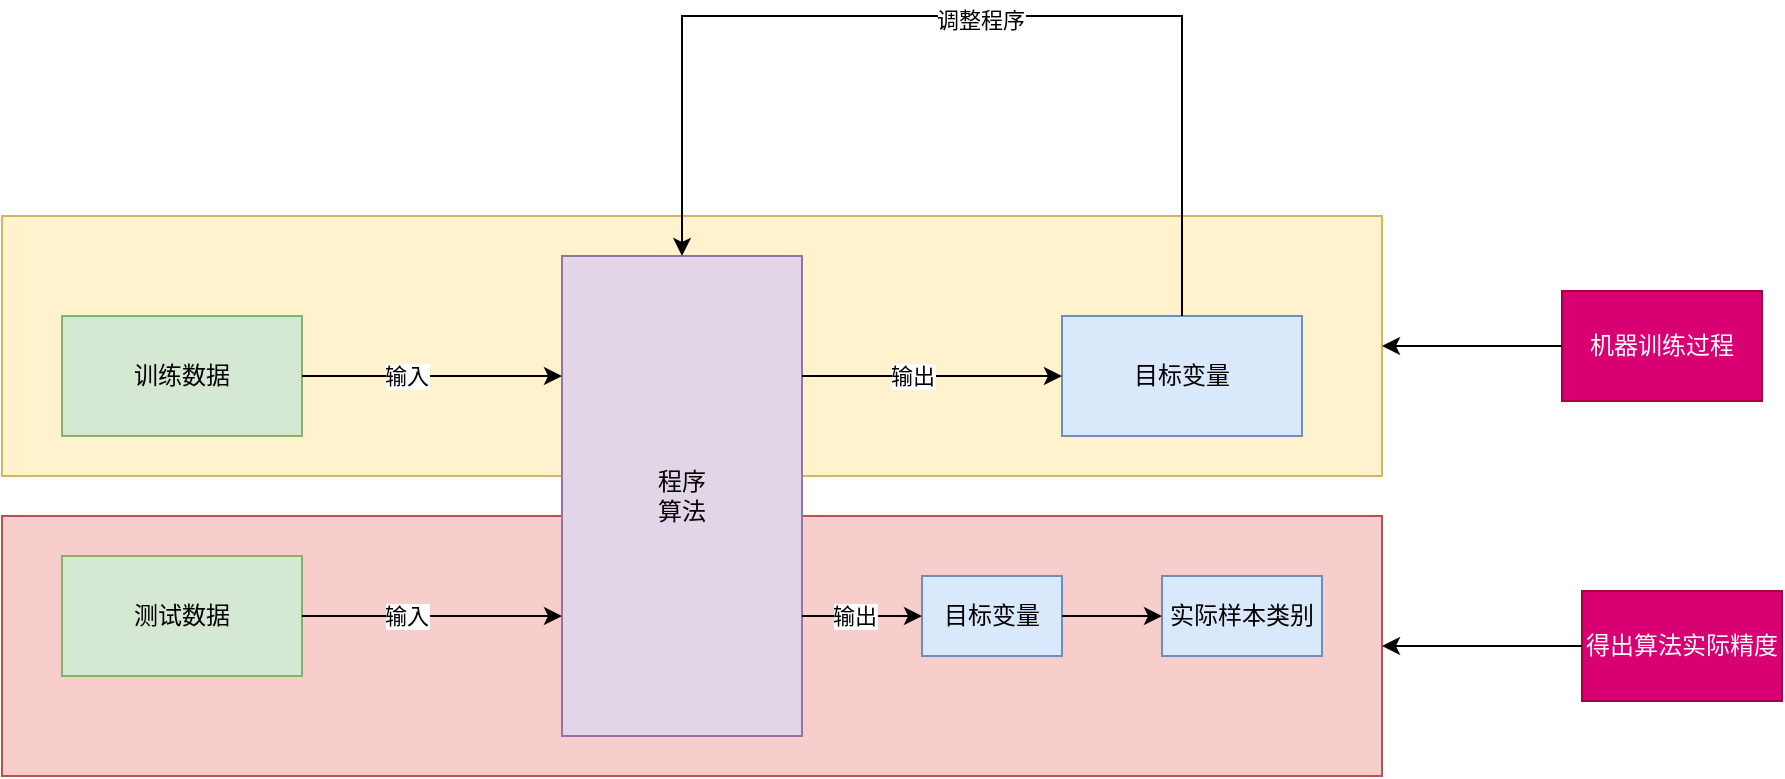 <mxfile version="15.7.1" type="github">
  <diagram id="dV7MP0Tccf4ABeGAYr7y" name="Page-1">
    <mxGraphModel dx="1422" dy="762" grid="1" gridSize="10" guides="1" tooltips="1" connect="1" arrows="1" fold="1" page="1" pageScale="1" pageWidth="827" pageHeight="1169" math="0" shadow="0">
      <root>
        <mxCell id="0" />
        <mxCell id="1" parent="0" />
        <mxCell id="A17Amu2wYklyoq3os6Ca-1" value="" style="rounded=0;whiteSpace=wrap;html=1;fillColor=#fff2cc;strokeColor=#d6b656;" vertex="1" parent="1">
          <mxGeometry x="100" y="210" width="690" height="130" as="geometry" />
        </mxCell>
        <mxCell id="A17Amu2wYklyoq3os6Ca-2" value="" style="rounded=0;whiteSpace=wrap;html=1;fillColor=#f8cecc;strokeColor=#b85450;" vertex="1" parent="1">
          <mxGeometry x="100" y="360" width="690" height="130" as="geometry" />
        </mxCell>
        <mxCell id="A17Amu2wYklyoq3os6Ca-4" value="程序&lt;br&gt;算法" style="rounded=0;whiteSpace=wrap;html=1;fillColor=#e1d5e7;strokeColor=#9673a6;" vertex="1" parent="1">
          <mxGeometry x="380" y="230" width="120" height="240" as="geometry" />
        </mxCell>
        <mxCell id="A17Amu2wYklyoq3os6Ca-5" value="训练数据" style="rounded=0;whiteSpace=wrap;html=1;fillColor=#d5e8d4;strokeColor=#82b366;" vertex="1" parent="1">
          <mxGeometry x="130" y="260" width="120" height="60" as="geometry" />
        </mxCell>
        <mxCell id="A17Amu2wYklyoq3os6Ca-6" value="" style="endArrow=classic;html=1;rounded=0;exitX=1;exitY=0.5;exitDx=0;exitDy=0;entryX=0;entryY=0.25;entryDx=0;entryDy=0;" edge="1" parent="1" source="A17Amu2wYklyoq3os6Ca-5" target="A17Amu2wYklyoq3os6Ca-4">
          <mxGeometry width="50" height="50" relative="1" as="geometry">
            <mxPoint x="390" y="410" as="sourcePoint" />
            <mxPoint x="440" y="360" as="targetPoint" />
          </mxGeometry>
        </mxCell>
        <mxCell id="A17Amu2wYklyoq3os6Ca-7" value="输入" style="edgeLabel;html=1;align=center;verticalAlign=middle;resizable=0;points=[];" vertex="1" connectable="0" parent="A17Amu2wYklyoq3os6Ca-6">
          <mxGeometry x="-0.2" relative="1" as="geometry">
            <mxPoint as="offset" />
          </mxGeometry>
        </mxCell>
        <mxCell id="A17Amu2wYklyoq3os6Ca-8" value="目标变量" style="rounded=0;whiteSpace=wrap;html=1;fillColor=#dae8fc;strokeColor=#6c8ebf;" vertex="1" parent="1">
          <mxGeometry x="630" y="260" width="120" height="60" as="geometry" />
        </mxCell>
        <mxCell id="A17Amu2wYklyoq3os6Ca-9" value="" style="endArrow=classic;html=1;rounded=0;entryX=0;entryY=0.5;entryDx=0;entryDy=0;exitX=1;exitY=0.25;exitDx=0;exitDy=0;" edge="1" parent="1" source="A17Amu2wYklyoq3os6Ca-4" target="A17Amu2wYklyoq3os6Ca-8">
          <mxGeometry width="50" height="50" relative="1" as="geometry">
            <mxPoint x="390" y="410" as="sourcePoint" />
            <mxPoint x="440" y="360" as="targetPoint" />
          </mxGeometry>
        </mxCell>
        <mxCell id="A17Amu2wYklyoq3os6Ca-10" value="输出" style="edgeLabel;html=1;align=center;verticalAlign=middle;resizable=0;points=[];" vertex="1" connectable="0" parent="A17Amu2wYklyoq3os6Ca-9">
          <mxGeometry x="-0.154" relative="1" as="geometry">
            <mxPoint as="offset" />
          </mxGeometry>
        </mxCell>
        <mxCell id="A17Amu2wYklyoq3os6Ca-11" value="" style="edgeStyle=segmentEdgeStyle;endArrow=classic;html=1;rounded=0;entryX=0.5;entryY=0;entryDx=0;entryDy=0;exitX=0.5;exitY=0;exitDx=0;exitDy=0;" edge="1" parent="1" source="A17Amu2wYklyoq3os6Ca-8" target="A17Amu2wYklyoq3os6Ca-4">
          <mxGeometry width="50" height="50" relative="1" as="geometry">
            <mxPoint x="390" y="410" as="sourcePoint" />
            <mxPoint x="440" y="360" as="targetPoint" />
            <Array as="points">
              <mxPoint x="690" y="110" />
              <mxPoint x="440" y="110" />
            </Array>
          </mxGeometry>
        </mxCell>
        <mxCell id="A17Amu2wYklyoq3os6Ca-12" value="调整程序" style="edgeLabel;html=1;align=center;verticalAlign=middle;resizable=0;points=[];" vertex="1" connectable="0" parent="A17Amu2wYklyoq3os6Ca-11">
          <mxGeometry x="-0.035" y="2" relative="1" as="geometry">
            <mxPoint as="offset" />
          </mxGeometry>
        </mxCell>
        <mxCell id="A17Amu2wYklyoq3os6Ca-13" value="测试数据" style="rounded=0;whiteSpace=wrap;html=1;fillColor=#d5e8d4;strokeColor=#82b366;" vertex="1" parent="1">
          <mxGeometry x="130" y="380" width="120" height="60" as="geometry" />
        </mxCell>
        <mxCell id="A17Amu2wYklyoq3os6Ca-14" value="" style="endArrow=classic;html=1;rounded=0;exitX=1;exitY=0.5;exitDx=0;exitDy=0;entryX=0;entryY=0.75;entryDx=0;entryDy=0;" edge="1" parent="1" source="A17Amu2wYklyoq3os6Ca-13" target="A17Amu2wYklyoq3os6Ca-4">
          <mxGeometry width="50" height="50" relative="1" as="geometry">
            <mxPoint x="260" y="420" as="sourcePoint" />
            <mxPoint x="390" y="423.75" as="targetPoint" />
          </mxGeometry>
        </mxCell>
        <mxCell id="A17Amu2wYklyoq3os6Ca-15" value="输入" style="edgeLabel;html=1;align=center;verticalAlign=middle;resizable=0;points=[];" vertex="1" connectable="0" parent="A17Amu2wYklyoq3os6Ca-14">
          <mxGeometry x="-0.2" relative="1" as="geometry">
            <mxPoint as="offset" />
          </mxGeometry>
        </mxCell>
        <mxCell id="A17Amu2wYklyoq3os6Ca-16" value="目标变量" style="rounded=0;whiteSpace=wrap;html=1;fillColor=#dae8fc;strokeColor=#6c8ebf;" vertex="1" parent="1">
          <mxGeometry x="560" y="390" width="70" height="40" as="geometry" />
        </mxCell>
        <mxCell id="A17Amu2wYklyoq3os6Ca-17" value="" style="endArrow=classic;html=1;rounded=0;entryX=0;entryY=0.5;entryDx=0;entryDy=0;exitX=1;exitY=0.75;exitDx=0;exitDy=0;" edge="1" parent="1" source="A17Amu2wYklyoq3os6Ca-4" target="A17Amu2wYklyoq3os6Ca-16">
          <mxGeometry width="50" height="50" relative="1" as="geometry">
            <mxPoint x="520" y="424.5" as="sourcePoint" />
            <mxPoint x="650" y="424.5" as="targetPoint" />
          </mxGeometry>
        </mxCell>
        <mxCell id="A17Amu2wYklyoq3os6Ca-18" value="输出" style="edgeLabel;html=1;align=center;verticalAlign=middle;resizable=0;points=[];" vertex="1" connectable="0" parent="A17Amu2wYklyoq3os6Ca-17">
          <mxGeometry x="-0.154" relative="1" as="geometry">
            <mxPoint as="offset" />
          </mxGeometry>
        </mxCell>
        <mxCell id="A17Amu2wYklyoq3os6Ca-19" value="实际样本类别" style="rounded=0;whiteSpace=wrap;html=1;fillColor=#dae8fc;strokeColor=#6c8ebf;" vertex="1" parent="1">
          <mxGeometry x="680" y="390" width="80" height="40" as="geometry" />
        </mxCell>
        <mxCell id="A17Amu2wYklyoq3os6Ca-20" value="" style="endArrow=classic;html=1;rounded=0;entryX=0;entryY=0.5;entryDx=0;entryDy=0;exitX=1;exitY=0.5;exitDx=0;exitDy=0;" edge="1" parent="1" source="A17Amu2wYklyoq3os6Ca-16" target="A17Amu2wYklyoq3os6Ca-19">
          <mxGeometry width="50" height="50" relative="1" as="geometry">
            <mxPoint x="390" y="210" as="sourcePoint" />
            <mxPoint x="440" y="160" as="targetPoint" />
          </mxGeometry>
        </mxCell>
        <mxCell id="A17Amu2wYklyoq3os6Ca-21" value="机器训练过程" style="rounded=0;whiteSpace=wrap;html=1;fillColor=#d80073;fontColor=#ffffff;strokeColor=#A50040;" vertex="1" parent="1">
          <mxGeometry x="880" y="247.5" width="100" height="55" as="geometry" />
        </mxCell>
        <mxCell id="A17Amu2wYklyoq3os6Ca-22" value="" style="endArrow=classic;html=1;rounded=0;exitX=0;exitY=0.5;exitDx=0;exitDy=0;entryX=1;entryY=0.5;entryDx=0;entryDy=0;" edge="1" parent="1" source="A17Amu2wYklyoq3os6Ca-21" target="A17Amu2wYklyoq3os6Ca-1">
          <mxGeometry width="50" height="50" relative="1" as="geometry">
            <mxPoint x="390" y="210" as="sourcePoint" />
            <mxPoint x="440" y="160" as="targetPoint" />
          </mxGeometry>
        </mxCell>
        <mxCell id="A17Amu2wYklyoq3os6Ca-23" value="得出算法实际精度" style="rounded=0;whiteSpace=wrap;html=1;fillColor=#d80073;fontColor=#ffffff;strokeColor=#A50040;" vertex="1" parent="1">
          <mxGeometry x="890" y="397.5" width="100" height="55" as="geometry" />
        </mxCell>
        <mxCell id="A17Amu2wYklyoq3os6Ca-24" value="" style="endArrow=classic;html=1;rounded=0;exitX=0;exitY=0.5;exitDx=0;exitDy=0;entryX=1;entryY=0.5;entryDx=0;entryDy=0;" edge="1" parent="1" source="A17Amu2wYklyoq3os6Ca-23" target="A17Amu2wYklyoq3os6Ca-2">
          <mxGeometry width="50" height="50" relative="1" as="geometry">
            <mxPoint x="890" y="285" as="sourcePoint" />
            <mxPoint x="800" y="285" as="targetPoint" />
          </mxGeometry>
        </mxCell>
      </root>
    </mxGraphModel>
  </diagram>
</mxfile>
